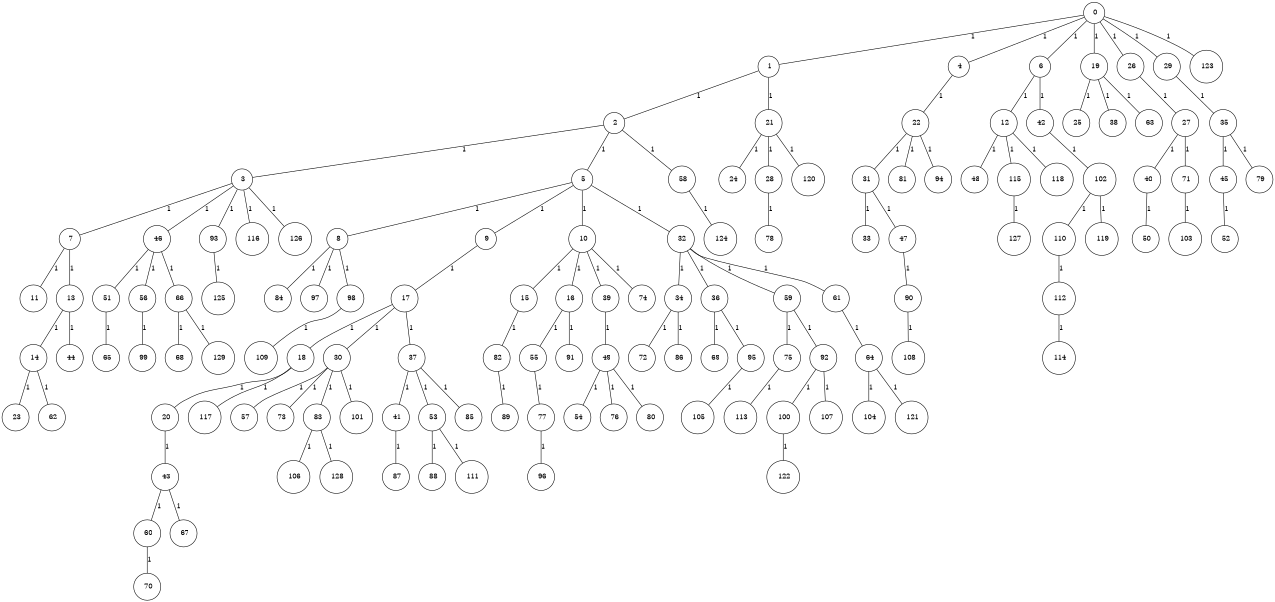 graph G {
size="8.5,11;"
ratio = "expand;"
fixedsize="true;"
overlap="scale;"
node[shape=circle,width=.12,hight=.12,fontsize=12]
edge[fontsize=12]

0[label=" 0" color=black, pos="2.4271095,1.2091563!"];
1[label=" 1" color=black, pos="1.2301753,2.9536887!"];
2[label=" 2" color=black, pos="2.7357594,0.46052908!"];
3[label=" 3" color=black, pos="0.1133817,1.9232991!"];
4[label=" 4" color=black, pos="1.0586707,0.52603981!"];
5[label=" 5" color=black, pos="0.58723752,0.3980856!"];
6[label=" 6" color=black, pos="1.004637,2.685466!"];
7[label=" 7" color=black, pos="0.13969648,1.6947263!"];
8[label=" 8" color=black, pos="1.8083891,0.20429861!"];
9[label=" 9" color=black, pos="2.5263637,2.1116648!"];
10[label=" 10" color=black, pos="1.289584,1.480574!"];
11[label=" 11" color=black, pos="1.2261884,0.50152195!"];
12[label=" 12" color=black, pos="1.1659195,2.2925379!"];
13[label=" 13" color=black, pos="2.471805,2.2710421!"];
14[label=" 14" color=black, pos="0.17075877,0.90519287!"];
15[label=" 15" color=black, pos="0.74199464,0.87726122!"];
16[label=" 16" color=black, pos="0.5038018,1.5889482!"];
17[label=" 17" color=black, pos="0.23954711,0.29228866!"];
18[label=" 18" color=black, pos="0.27280695,2.9320968!"];
19[label=" 19" color=black, pos="1.1767357,0.78385452!"];
20[label=" 20" color=black, pos="0.46118048,0.095812288!"];
21[label=" 21" color=black, pos="1.7670158,1.4094276!"];
22[label=" 22" color=black, pos="1.3233625,0.24822987!"];
23[label=" 23" color=black, pos="2.9145396,2.6157409!"];
24[label=" 24" color=black, pos="1.2070509,1.448507!"];
25[label=" 25" color=black, pos="0.90530211,2.9757291!"];
26[label=" 26" color=black, pos="0.51365831,1.6771044!"];
27[label=" 27" color=black, pos="1.3414446,1.0330492!"];
28[label=" 28" color=black, pos="2.5373513,1.7356106!"];
29[label=" 29" color=black, pos="1.4957159,1.2421418!"];
30[label=" 30" color=black, pos="0.45965861,2.8844355!"];
31[label=" 31" color=black, pos="2.6158628,1.7925397!"];
32[label=" 32" color=black, pos="2.7048655,0.26951172!"];
33[label=" 33" color=black, pos="2.9818424,2.7882767!"];
34[label=" 34" color=black, pos="1.1530667,2.1858947!"];
35[label=" 35" color=black, pos="0.92634007,1.2971365!"];
36[label=" 36" color=black, pos="1.3478055,0.76805859!"];
37[label=" 37" color=black, pos="1.1777852,2.6625997!"];
38[label=" 38" color=black, pos="1.500572,1.0116421!"];
39[label=" 39" color=black, pos="0.047211623,2.9393485!"];
40[label=" 40" color=black, pos="0.04522852,1.3622447!"];
41[label=" 41" color=black, pos="0.45410104,2.5225715!"];
42[label=" 42" color=black, pos="1.6159025,1.1016791!"];
43[label=" 43" color=black, pos="0.92741013,1.005934!"];
44[label=" 44" color=black, pos="2.4315626,1.1187369!"];
45[label=" 45" color=black, pos="2.7841929,2.2467917!"];
46[label=" 46" color=black, pos="1.3283719,0.40119978!"];
47[label=" 47" color=black, pos="0.062615664,0.12766062!"];
48[label=" 48" color=black, pos="0.54940846,0.13491506!"];
49[label=" 49" color=black, pos="1.6404267,2.6106773!"];
50[label=" 50" color=black, pos="1.3659528,2.7985717!"];
51[label=" 51" color=black, pos="0.111172,1.5685785!"];
52[label=" 52" color=black, pos="1.5784982,2.1520825!"];
53[label=" 53" color=black, pos="2.4686521,0.64745613!"];
54[label=" 54" color=black, pos="0.65730811,1.1726075!"];
55[label=" 55" color=black, pos="2.3892042,1.827768!"];
56[label=" 56" color=black, pos="0.79017342,1.9421221!"];
57[label=" 57" color=black, pos="2.6201696,0.68692928!"];
58[label=" 58" color=black, pos="2.2651558,1.2794853!"];
59[label=" 59" color=black, pos="1.2900067,2.9190625!"];
60[label=" 60" color=black, pos="1.5353793,0.23119601!"];
61[label=" 61" color=black, pos="1.4700193,2.8010553!"];
62[label=" 62" color=black, pos="2.9273081,1.8472512!"];
63[label=" 63" color=black, pos="0.27393094,1.2551249!"];
64[label=" 64" color=black, pos="0.63770215,1.4947045!"];
65[label=" 65" color=black, pos="1.7500464,0.24399418!"];
66[label=" 66" color=black, pos="0.66713473,2.39153!"];
67[label=" 67" color=black, pos="2.3715434,0.82564624!"];
68[label=" 68" color=black, pos="2.3817375,0.91095399!"];
69[label=" 69" color=black, pos="1.9354944,1.9790842!"];
70[label=" 70" color=black, pos="1.6856722,2.1793147!"];
71[label=" 71" color=black, pos="0.50135449,1.0237075!"];
72[label=" 72" color=black, pos="0.63168655,2.3969284!"];
73[label=" 73" color=black, pos="2.7000457,1.3969352!"];
74[label=" 74" color=black, pos="0.16440209,0.32432179!"];
75[label=" 75" color=black, pos="1.0990577,0.44286807!"];
76[label=" 76" color=black, pos="2.2068103,2.332552!"];
77[label=" 77" color=black, pos="0.065831408,0.005107143!"];
78[label=" 78" color=black, pos="1.1379716,2.7111067!"];
79[label=" 79" color=black, pos="1.6188614,1.7783827!"];
80[label=" 80" color=black, pos="1.2532261,2.6322809!"];
81[label=" 81" color=black, pos="0.81623367,1.3204522!"];
82[label=" 82" color=black, pos="2.8176812,1.5165812!"];
83[label=" 83" color=black, pos="0.79474203,1.3975342!"];
84[label=" 84" color=black, pos="1.3132713,2.143857!"];
85[label=" 85" color=black, pos="2.0417224,2.1306063!"];
86[label=" 86" color=black, pos="1.333386,0.81901995!"];
87[label=" 87" color=black, pos="2.5765272,0.20279531!"];
88[label=" 88" color=black, pos="2.7727137,0.78302509!"];
89[label=" 89" color=black, pos="2.8642923,0.56958314!"];
90[label=" 90" color=black, pos="0.74825129,2.5987124!"];
91[label=" 91" color=black, pos="2.0456136,2.5445456!"];
92[label=" 92" color=black, pos="2.7263328,1.7379877!"];
93[label=" 93" color=black, pos="1.8373668,0.94774903!"];
94[label=" 94" color=black, pos="2.7103071,2.1230001!"];
95[label=" 95" color=black, pos="0.3641716,1.1165876!"];
96[label=" 96" color=black, pos="1.1608716,0.72583269!"];
97[label=" 97" color=black, pos="2.00309,0.70713739!"];
98[label=" 98" color=black, pos="1.3815802,0.2943346!"];
99[label=" 99" color=black, pos="1.3020964,1.7860788!"];
100[label=" 100" color=black, pos="1.5272829,1.7964843!"];
101[label=" 101" color=black, pos="0.39266057,2.5354024!"];
102[label=" 102" color=black, pos="0.5110023,2.389802!"];
103[label=" 103" color=black, pos="2.984198,2.0120592!"];
104[label=" 104" color=black, pos="0.40600225,2.1702335!"];
105[label=" 105" color=black, pos="0.03330774,2.1604335!"];
106[label=" 106" color=black, pos="1.1832208,1.8420817!"];
107[label=" 107" color=black, pos="0.29364836,2.5137464!"];
108[label=" 108" color=black, pos="2.152227,1.1855809!"];
109[label=" 109" color=black, pos="2.054464,0.64785524!"];
110[label=" 110" color=black, pos="0.37938586,2.4406402!"];
111[label=" 111" color=black, pos="0.54404676,0.50865351!"];
112[label=" 112" color=black, pos="0.19059132,2.3591413!"];
113[label=" 113" color=black, pos="1.556258,2.638787!"];
114[label=" 114" color=black, pos="2.9743429,0.22479596!"];
115[label=" 115" color=black, pos="1.1090292,1.0889225!"];
116[label=" 116" color=black, pos="1.048773,2.8061438!"];
117[label=" 117" color=black, pos="0.99548667,2.6687033!"];
118[label=" 118" color=black, pos="1.4916562,0.73845639!"];
119[label=" 119" color=black, pos="0.56204291,0.98575199!"];
120[label=" 120" color=black, pos="2.925997,1.9765333!"];
121[label=" 121" color=black, pos="1.864468,0.22173372!"];
122[label=" 122" color=black, pos="2.096189,0.10680219!"];
123[label=" 123" color=black, pos="2.185072,0.46647439!"];
124[label=" 124" color=black, pos="1.4702281,2.337082!"];
125[label=" 125" color=black, pos="2.7266172,0.84058725!"];
126[label=" 126" color=black, pos="1.1151288,2.2539764!"];
127[label=" 127" color=black, pos="2.8261535,1.429806!"];
128[label=" 128" color=black, pos="0.58462162,2.2344054!"];
129[label=" 129" color=black, pos="1.0216595,2.2879006!"];
0--1[label="1"]
0--4[label="1"]
0--6[label="1"]
0--19[label="1"]
0--26[label="1"]
0--29[label="1"]
0--123[label="1"]
1--2[label="1"]
1--21[label="1"]
2--3[label="1"]
2--5[label="1"]
2--58[label="1"]
3--7[label="1"]
3--46[label="1"]
3--93[label="1"]
3--116[label="1"]
3--126[label="1"]
4--22[label="1"]
5--8[label="1"]
5--9[label="1"]
5--10[label="1"]
5--32[label="1"]
6--12[label="1"]
6--42[label="1"]
7--11[label="1"]
7--13[label="1"]
8--84[label="1"]
8--97[label="1"]
8--98[label="1"]
9--17[label="1"]
10--15[label="1"]
10--16[label="1"]
10--39[label="1"]
10--74[label="1"]
12--48[label="1"]
12--115[label="1"]
12--118[label="1"]
13--14[label="1"]
13--44[label="1"]
14--23[label="1"]
14--62[label="1"]
15--82[label="1"]
16--55[label="1"]
16--91[label="1"]
17--18[label="1"]
17--30[label="1"]
17--37[label="1"]
18--20[label="1"]
18--117[label="1"]
19--25[label="1"]
19--38[label="1"]
19--63[label="1"]
20--43[label="1"]
21--24[label="1"]
21--28[label="1"]
21--120[label="1"]
22--31[label="1"]
22--81[label="1"]
22--94[label="1"]
26--27[label="1"]
27--40[label="1"]
27--71[label="1"]
28--78[label="1"]
29--35[label="1"]
30--57[label="1"]
30--73[label="1"]
30--83[label="1"]
30--101[label="1"]
31--33[label="1"]
31--47[label="1"]
32--34[label="1"]
32--36[label="1"]
32--59[label="1"]
32--61[label="1"]
34--72[label="1"]
34--86[label="1"]
35--45[label="1"]
35--79[label="1"]
36--69[label="1"]
36--95[label="1"]
37--41[label="1"]
37--53[label="1"]
37--85[label="1"]
39--49[label="1"]
40--50[label="1"]
41--87[label="1"]
42--102[label="1"]
43--60[label="1"]
43--67[label="1"]
45--52[label="1"]
46--51[label="1"]
46--56[label="1"]
46--66[label="1"]
47--90[label="1"]
49--54[label="1"]
49--76[label="1"]
49--80[label="1"]
51--65[label="1"]
53--88[label="1"]
53--111[label="1"]
55--77[label="1"]
56--99[label="1"]
58--124[label="1"]
59--75[label="1"]
59--92[label="1"]
60--70[label="1"]
61--64[label="1"]
64--104[label="1"]
64--121[label="1"]
66--68[label="1"]
66--129[label="1"]
71--103[label="1"]
75--113[label="1"]
77--96[label="1"]
82--89[label="1"]
83--106[label="1"]
83--128[label="1"]
90--108[label="1"]
92--100[label="1"]
92--107[label="1"]
93--125[label="1"]
95--105[label="1"]
98--109[label="1"]
100--122[label="1"]
102--110[label="1"]
102--119[label="1"]
110--112[label="1"]
112--114[label="1"]
115--127[label="1"]

}
